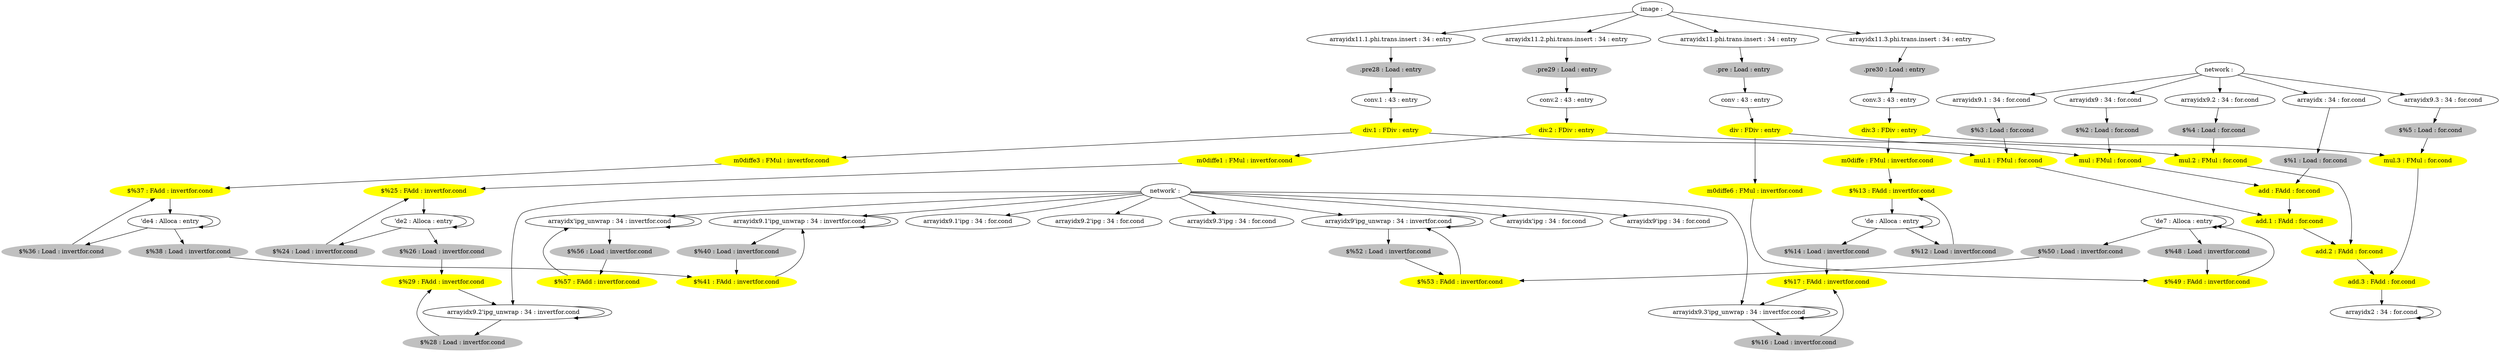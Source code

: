 digraph G {
		".pre30 : Load : entry" [color = gray style=filled];
		".pre30 : Load : entry" -> "conv.3 : 43 : entry" 
		"conv : 43 : entry" -> "div : FDiv : entry" 
		"div : FDiv : entry" [color = yellow style=filled];
		"div : FDiv : entry" -> "mul : FMul : for.cond" 
		"div : FDiv : entry" -> "m0diffe6 : FMul : invertfor.cond" 
		"conv.1 : 43 : entry" -> "div.1 : FDiv : entry" 
		"div.1 : FDiv : entry" [color = yellow style=filled];
		"div.1 : FDiv : entry" -> "mul.1 : FMul : for.cond" 
		"div.1 : FDiv : entry" -> "m0diffe3 : FMul : invertfor.cond" 
		"conv.2 : 43 : entry" -> "div.2 : FDiv : entry" 
		"div.2 : FDiv : entry" [color = yellow style=filled];
		"div.2 : FDiv : entry" -> "mul.2 : FMul : for.cond" 
		"div.2 : FDiv : entry" -> "m0diffe1 : FMul : invertfor.cond" 
		"conv.3 : 43 : entry" -> "div.3 : FDiv : entry" 
		"div.3 : FDiv : entry" [color = yellow style=filled];
		"div.3 : FDiv : entry" -> "mul.3 : FMul : for.cond" 
		"div.3 : FDiv : entry" -> "m0diffe : FMul : invertfor.cond" 
		"$%1 : Load : for.cond" [color = gray style=filled];
		"$%1 : Load : for.cond" -> "add : FAdd : for.cond" 
		"arrayidx2 : 34 : for.cond" -> "arrayidx2 : 34 : for.cond" 
		"arrayidx9 : 34 : for.cond" -> "$%2 : Load : for.cond" 
		"$%2 : Load : for.cond" [color = gray style=filled];
		"$%2 : Load : for.cond" -> "mul : FMul : for.cond" 
		"mul : FMul : for.cond" [color = yellow style=filled];
		"mul : FMul : for.cond" -> "add : FAdd : for.cond" 
		"add : FAdd : for.cond" [color = yellow style=filled];
		"add : FAdd : for.cond" -> "add.1 : FAdd : for.cond" 
		"arrayidx9.1 : 34 : for.cond" -> "$%3 : Load : for.cond" 
		"$%3 : Load : for.cond" [color = gray style=filled];
		"$%3 : Load : for.cond" -> "mul.1 : FMul : for.cond" 
		"mul.1 : FMul : for.cond" [color = yellow style=filled];
		"mul.1 : FMul : for.cond" -> "add.1 : FAdd : for.cond" 
		"add.1 : FAdd : for.cond" [color = yellow style=filled];
		"add.1 : FAdd : for.cond" -> "add.2 : FAdd : for.cond" 
		"arrayidx9.2 : 34 : for.cond" -> "$%4 : Load : for.cond" 
		"$%4 : Load : for.cond" [color = gray style=filled];
		"$%4 : Load : for.cond" -> "mul.2 : FMul : for.cond" 
		"mul.2 : FMul : for.cond" [color = yellow style=filled];
		"mul.2 : FMul : for.cond" -> "add.2 : FAdd : for.cond" 
		"add.2 : FAdd : for.cond" [color = yellow style=filled];
		"add.2 : FAdd : for.cond" -> "add.3 : FAdd : for.cond" 
		"arrayidx9.3 : 34 : for.cond" -> "$%5 : Load : for.cond" 
		"$%5 : Load : for.cond" [color = gray style=filled];
		"$%5 : Load : for.cond" -> "mul.3 : FMul : for.cond" 
		"mul.3 : FMul : for.cond" [color = yellow style=filled];
		"mul.3 : FMul : for.cond" -> "add.3 : FAdd : for.cond" 
		"add.3 : FAdd : for.cond" [color = yellow style=filled];
		"add.3 : FAdd : for.cond" -> "arrayidx2 : 34 : for.cond" 
		"arrayidx : 34 : for.cond" -> "$%1 : Load : for.cond" 
		"arrayidx11.phi.trans.insert : 34 : entry" -> ".pre : Load : entry" 
		".pre : Load : entry" [color = gray style=filled];
		".pre : Load : entry" -> "conv : 43 : entry" 
		"arrayidx11.1.phi.trans.insert : 34 : entry" -> ".pre28 : Load : entry" 
		".pre28 : Load : entry" [color = gray style=filled];
		".pre28 : Load : entry" -> "conv.1 : 43 : entry" 
		"arrayidx11.2.phi.trans.insert : 34 : entry" -> ".pre29 : Load : entry" 
		".pre29 : Load : entry" [color = gray style=filled];
		".pre29 : Load : entry" -> "conv.2 : 43 : entry" 
		"arrayidx11.3.phi.trans.insert : 34 : entry" -> ".pre30 : Load : entry" 
		"image : " -> "arrayidx11.2.phi.trans.insert : 34 : entry" 
		"image : " -> "arrayidx11.3.phi.trans.insert : 34 : entry" 
		"image : " -> "arrayidx11.1.phi.trans.insert : 34 : entry" 
		"image : " -> "arrayidx11.phi.trans.insert : 34 : entry" 
		"network : " -> "arrayidx9.1 : 34 : for.cond" 
		"network : " -> "arrayidx9 : 34 : for.cond" 
		"network : " -> "arrayidx : 34 : for.cond" 
		"network : " -> "arrayidx9.3 : 34 : for.cond" 
		"network : " -> "arrayidx9.2 : 34 : for.cond" 
		"network' : " -> "arrayidx9.3'ipg_unwrap : 34 : invertfor.cond" 
		"network' : " -> "arrayidx9.3'ipg : 34 : for.cond" 
		"network' : " -> "arrayidx9.2'ipg_unwrap : 34 : invertfor.cond" 
		"network' : " -> "arrayidx'ipg_unwrap : 34 : invertfor.cond" 
		"network' : " -> "arrayidx'ipg : 34 : for.cond" 
		"network' : " -> "arrayidx9'ipg_unwrap : 34 : invertfor.cond" 
		"network' : " -> "arrayidx9'ipg : 34 : for.cond" 
		"network' : " -> "arrayidx9.1'ipg_unwrap : 34 : invertfor.cond" 
		"network' : " -> "arrayidx9.1'ipg : 34 : for.cond" 
		"network' : " -> "arrayidx9.2'ipg : 34 : for.cond" 
		"'de : Alloca : entry" -> "$%14 : Load : invertfor.cond" 
		"'de : Alloca : entry" -> "$%12 : Load : invertfor.cond" 
		"'de : Alloca : entry" -> "'de : Alloca : entry" 
		"m0diffe : FMul : invertfor.cond" [color = yellow style=filled];
		"m0diffe : FMul : invertfor.cond" -> "$%13 : FAdd : invertfor.cond" 
		"$%12 : Load : invertfor.cond" [color = gray style=filled];
		"$%12 : Load : invertfor.cond" -> "$%13 : FAdd : invertfor.cond" 
		"$%13 : FAdd : invertfor.cond" [color = yellow style=filled];
		"$%13 : FAdd : invertfor.cond" -> "'de : Alloca : entry" 
		"$%14 : Load : invertfor.cond" [color = gray style=filled];
		"$%14 : Load : invertfor.cond" -> "$%17 : FAdd : invertfor.cond" 
		"$%16 : Load : invertfor.cond" [color = gray style=filled];
		"$%16 : Load : invertfor.cond" -> "$%17 : FAdd : invertfor.cond" 
		"$%17 : FAdd : invertfor.cond" [color = yellow style=filled];
		"$%17 : FAdd : invertfor.cond" -> "arrayidx9.3'ipg_unwrap : 34 : invertfor.cond" 
		"m0diffe1 : FMul : invertfor.cond" [color = yellow style=filled];
		"m0diffe1 : FMul : invertfor.cond" -> "$%25 : FAdd : invertfor.cond" 
		"'de2 : Alloca : entry" -> "'de2 : Alloca : entry" 
		"'de2 : Alloca : entry" -> "$%26 : Load : invertfor.cond" 
		"'de2 : Alloca : entry" -> "$%24 : Load : invertfor.cond" 
		"$%24 : Load : invertfor.cond" [color = gray style=filled];
		"$%24 : Load : invertfor.cond" -> "$%25 : FAdd : invertfor.cond" 
		"$%25 : FAdd : invertfor.cond" [color = yellow style=filled];
		"$%25 : FAdd : invertfor.cond" -> "'de2 : Alloca : entry" 
		"$%26 : Load : invertfor.cond" [color = gray style=filled];
		"$%26 : Load : invertfor.cond" -> "$%29 : FAdd : invertfor.cond" 
		"$%40 : Load : invertfor.cond" [color = gray style=filled];
		"$%40 : Load : invertfor.cond" -> "$%41 : FAdd : invertfor.cond" 
		"$%41 : FAdd : invertfor.cond" [color = yellow style=filled];
		"$%41 : FAdd : invertfor.cond" -> "arrayidx9.1'ipg_unwrap : 34 : invertfor.cond" 
		"m0diffe6 : FMul : invertfor.cond" [color = yellow style=filled];
		"m0diffe6 : FMul : invertfor.cond" -> "$%49 : FAdd : invertfor.cond" 
		"'de7 : Alloca : entry" -> "'de7 : Alloca : entry" 
		"'de7 : Alloca : entry" -> "$%50 : Load : invertfor.cond" 
		"'de7 : Alloca : entry" -> "$%48 : Load : invertfor.cond" 
		"$%48 : Load : invertfor.cond" [color = gray style=filled];
		"$%48 : Load : invertfor.cond" -> "$%49 : FAdd : invertfor.cond" 
		"$%49 : FAdd : invertfor.cond" [color = yellow style=filled];
		"$%49 : FAdd : invertfor.cond" -> "'de7 : Alloca : entry" 
		"$%50 : Load : invertfor.cond" [color = gray style=filled];
		"$%50 : Load : invertfor.cond" -> "$%53 : FAdd : invertfor.cond" 
		"arrayidx9'ipg_unwrap : 34 : invertfor.cond" -> "arrayidx9'ipg_unwrap : 34 : invertfor.cond" 
		"arrayidx9'ipg_unwrap : 34 : invertfor.cond" -> "$%52 : Load : invertfor.cond" 
		"$%52 : Load : invertfor.cond" [color = gray style=filled];
		"$%52 : Load : invertfor.cond" -> "$%53 : FAdd : invertfor.cond" 
		"$%53 : FAdd : invertfor.cond" [color = yellow style=filled];
		"$%53 : FAdd : invertfor.cond" -> "arrayidx9'ipg_unwrap : 34 : invertfor.cond" 
		"arrayidx'ipg_unwrap : 34 : invertfor.cond" -> "arrayidx'ipg_unwrap : 34 : invertfor.cond" 
		"arrayidx'ipg_unwrap : 34 : invertfor.cond" -> "$%56 : Load : invertfor.cond" 
		"$%56 : Load : invertfor.cond" [color = gray style=filled];
		"$%56 : Load : invertfor.cond" -> "$%57 : FAdd : invertfor.cond" 
		"$%57 : FAdd : invertfor.cond" [color = yellow style=filled];
		"$%57 : FAdd : invertfor.cond" -> "arrayidx'ipg_unwrap : 34 : invertfor.cond" 
		"arrayidx9.2'ipg_unwrap : 34 : invertfor.cond" -> "arrayidx9.2'ipg_unwrap : 34 : invertfor.cond" 
		"arrayidx9.2'ipg_unwrap : 34 : invertfor.cond" -> "$%28 : Load : invertfor.cond" 
		"$%28 : Load : invertfor.cond" [color = gray style=filled];
		"$%28 : Load : invertfor.cond" -> "$%29 : FAdd : invertfor.cond" 
		"$%29 : FAdd : invertfor.cond" [color = yellow style=filled];
		"$%29 : FAdd : invertfor.cond" -> "arrayidx9.2'ipg_unwrap : 34 : invertfor.cond" 
		"m0diffe3 : FMul : invertfor.cond" [color = yellow style=filled];
		"m0diffe3 : FMul : invertfor.cond" -> "$%37 : FAdd : invertfor.cond" 
		"'de4 : Alloca : entry" -> "'de4 : Alloca : entry" 
		"'de4 : Alloca : entry" -> "$%38 : Load : invertfor.cond" 
		"'de4 : Alloca : entry" -> "$%36 : Load : invertfor.cond" 
		"$%36 : Load : invertfor.cond" [color = gray style=filled];
		"$%36 : Load : invertfor.cond" -> "$%37 : FAdd : invertfor.cond" 
		"$%37 : FAdd : invertfor.cond" [color = yellow style=filled];
		"$%37 : FAdd : invertfor.cond" -> "'de4 : Alloca : entry" 
		"$%38 : Load : invertfor.cond" [color = gray style=filled];
		"$%38 : Load : invertfor.cond" -> "$%41 : FAdd : invertfor.cond" 
		"arrayidx9.1'ipg_unwrap : 34 : invertfor.cond" -> "arrayidx9.1'ipg_unwrap : 34 : invertfor.cond" 
		"arrayidx9.1'ipg_unwrap : 34 : invertfor.cond" -> "$%40 : Load : invertfor.cond" 
		"arrayidx9.3'ipg_unwrap : 34 : invertfor.cond" -> "arrayidx9.3'ipg_unwrap : 34 : invertfor.cond" 
		"arrayidx9.3'ipg_unwrap : 34 : invertfor.cond" -> "$%16 : Load : invertfor.cond" 
}
